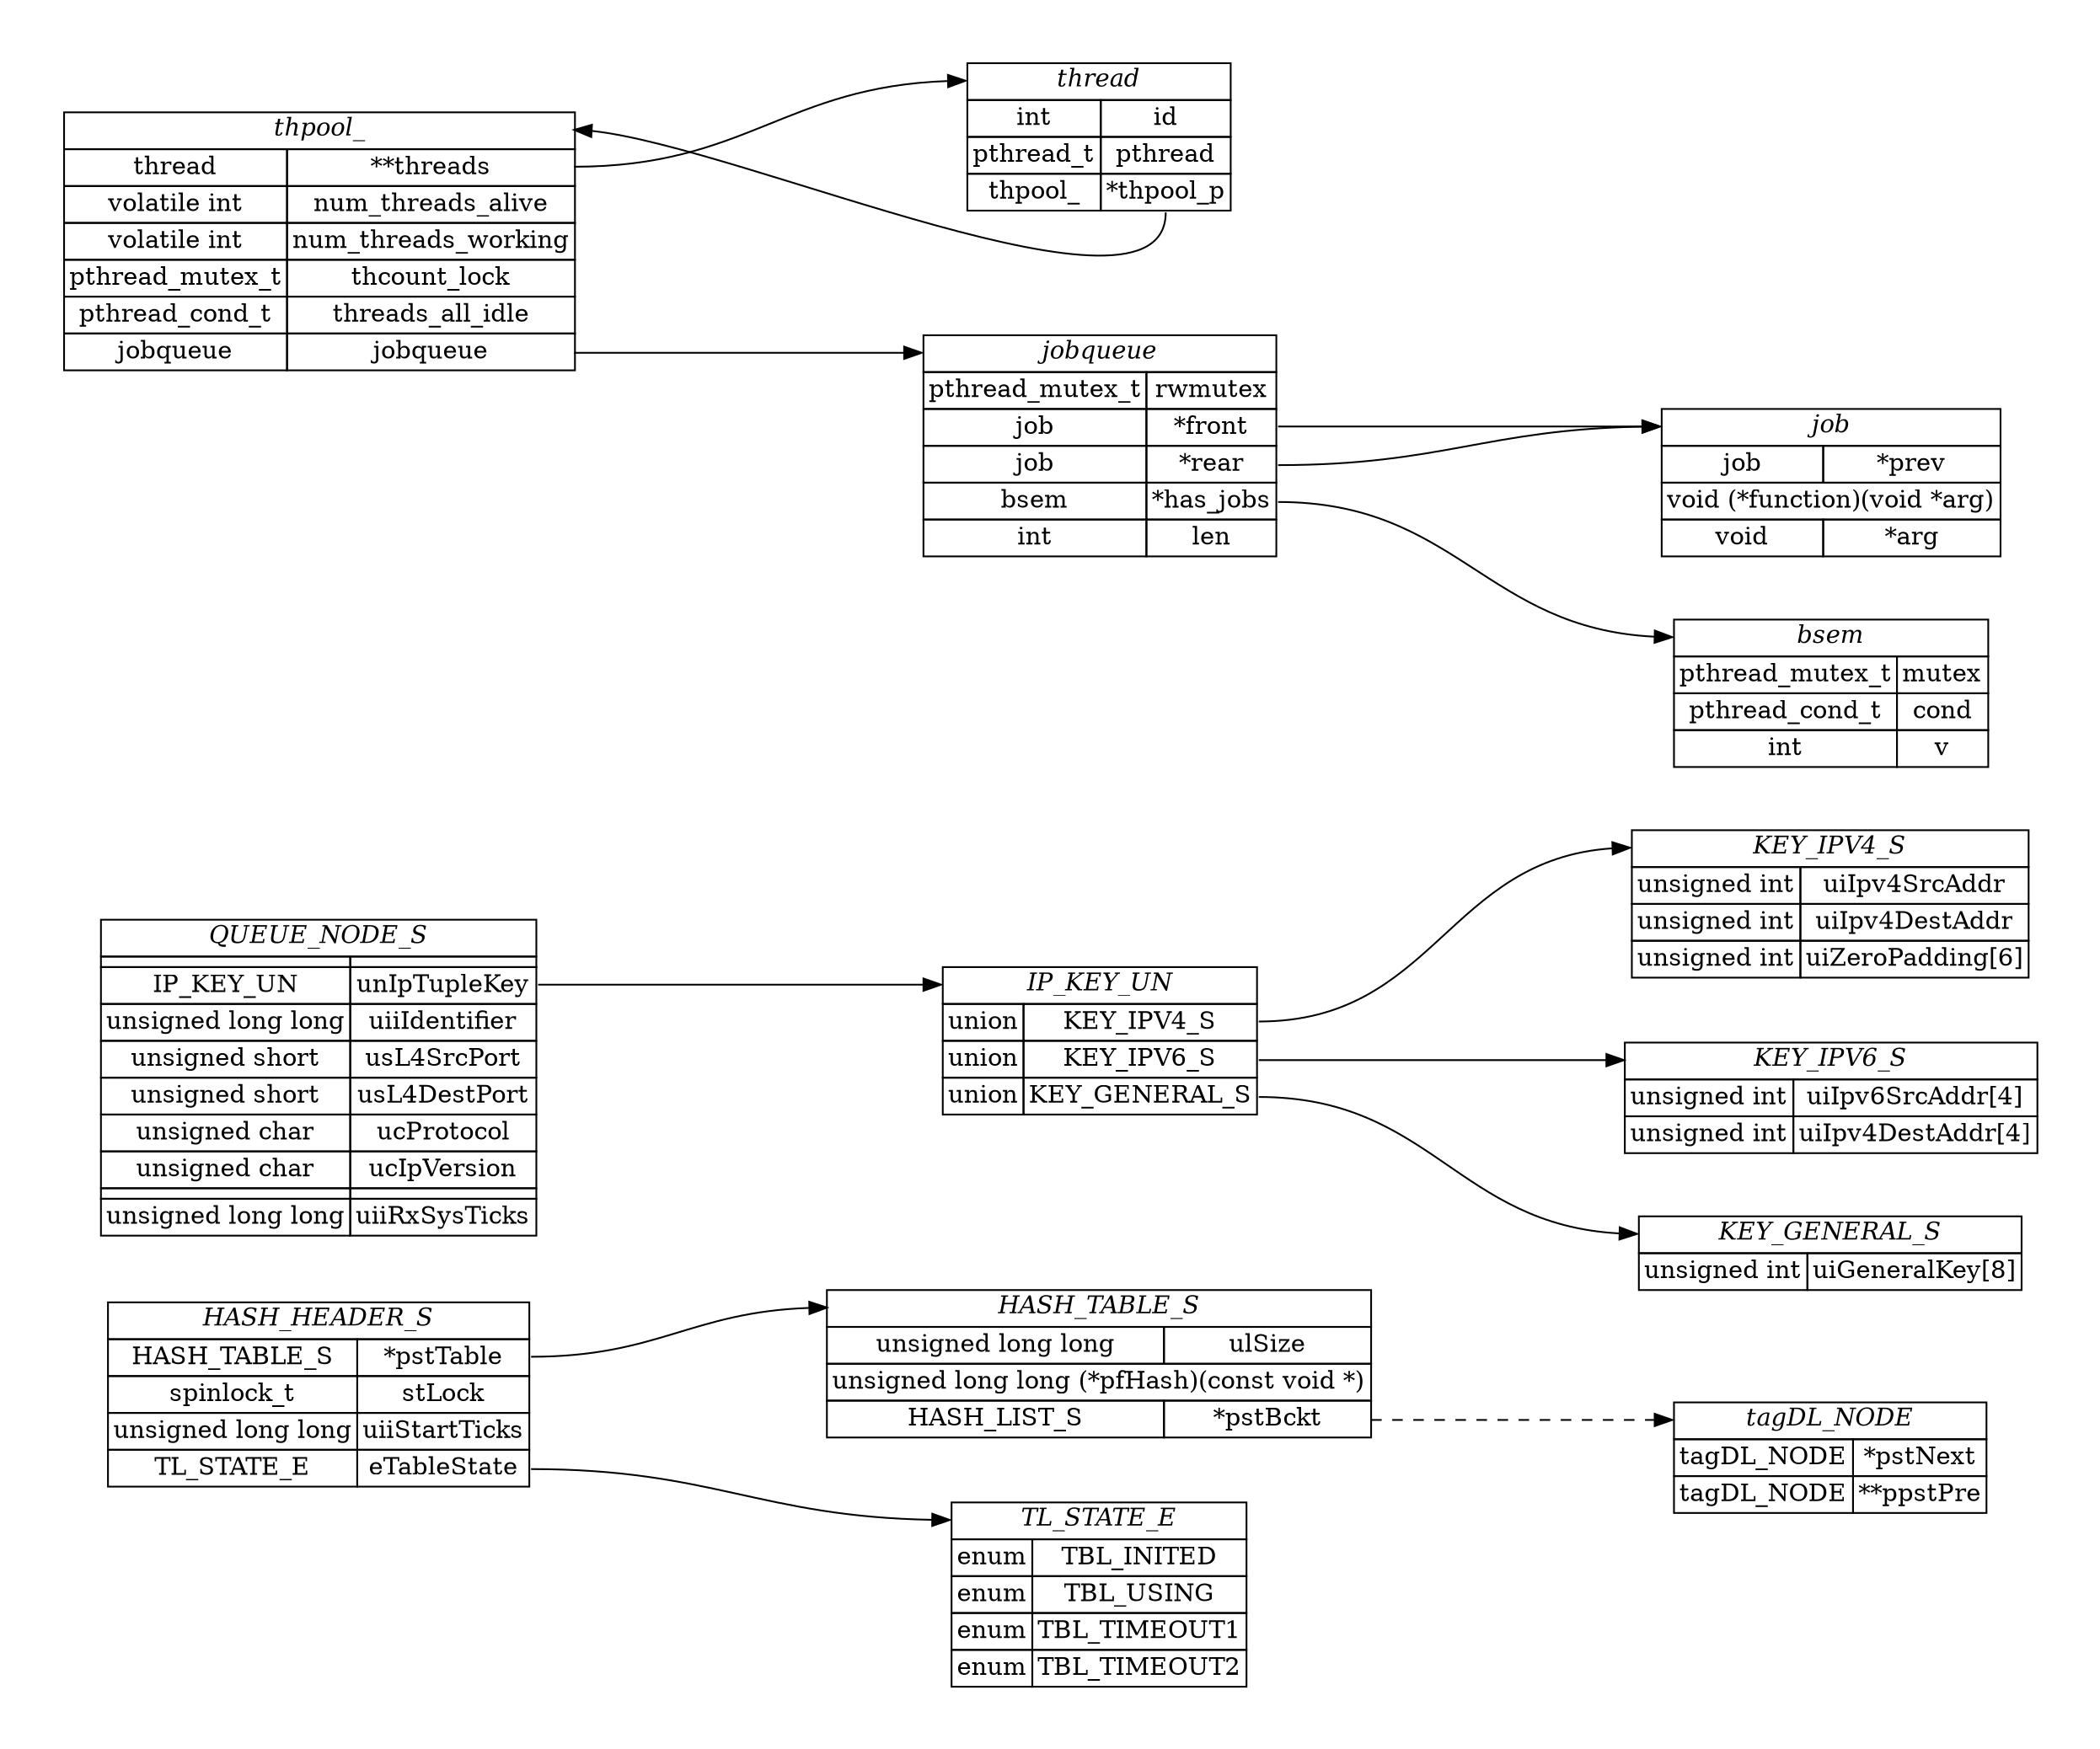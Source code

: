 
digraph {
    graph [pad="0.5", nodesep="0.5", ranksep="2", dpi=300];
    node [shape=plain]
    rankdir=LR;
    tagDL_NODE [label=<
        <table border="0" cellborder="1" cellspacing="0">
        <tr><td colspan="2" port="head"><i>tagDL_NODE</i></td></tr>
    <tr><td>tagDL_NODE</td><td port="_pstNext">*pstNext</td></tr>
    <tr><td>tagDL_NODE</td><td port="__ppstPre">**ppstPre</td></tr>
    </table>>];
    HASH_TABLE_S [label=<
        <table border="0" cellborder="1" cellspacing="0">
        <tr><td colspan="2" port="head"><i>HASH_TABLE_S</i></td></tr>
    <tr><td>unsigned long long</td><td port="ulSize">ulSize</td></tr>
    <tr><td colspan="2" port="pfHash">unsigned long long (*pfHash)(const void *)</td></tr>
    <tr><td>HASH_LIST_S</td><td port="_pstBckt">*pstBckt</td></tr>
    </table>>];
    HASH_HEADER_S [label=<
        <table border="0" cellborder="1" cellspacing="0">
        <tr><td colspan="2" port="head"><i>HASH_HEADER_S</i></td></tr>
    <tr><td>HASH_TABLE_S</td><td port="_pstTable">*pstTable</td></tr>
    <tr><td>spinlock_t</td><td port="stLock">stLock</td></tr>
    <tr><td>unsigned long long</td><td port="uiiStartTicks">uiiStartTicks</td></tr>
    <tr><td>TL_STATE_E</td><td port="eTableState">eTableState</td></tr>
    </table>>];
    QUEUE_NODE_S [label=<
        <table border="0" cellborder="1" cellspacing="0">
        <tr><td colspan="2" port="head"><i>QUEUE_NODE_S</i></td></tr>
    <tr><td></td><td port=""></td></tr>
    <tr><td>IP_KEY_UN</td><td port="unIpTupleKey">unIpTupleKey</td></tr>
    <tr><td>unsigned long long</td><td port="uiiIdentifier">uiiIdentifier</td></tr>
    <tr><td>unsigned short</td><td port="usL4SrcPort">usL4SrcPort</td></tr>
    <tr><td>unsigned short</td><td port="usL4DestPort">usL4DestPort</td></tr>
    <tr><td>unsigned char</td><td port="ucProtocol">ucProtocol</td></tr>
    <tr><td>unsigned char</td><td port="ucIpVersion">ucIpVersion</td></tr>
    <tr><td></td><td port=""></td></tr>
    <tr><td>unsigned long long</td><td port="uiiRxSysTicks">uiiRxSysTicks</td></tr>
    </table>>];
    IP_KEY_UN [label=<
        <table border="0" cellborder="1" cellspacing="0">
        <tr><td colspan="2" port="head"><i>IP_KEY_UN</i></td></tr>
    <tr><td>union</td><td port="KEY_IPV4_S">KEY_IPV4_S</td></tr>
    <tr><td>union</td><td port="KEY_IPV6_S">KEY_IPV6_S</td></tr>
    <tr><td>union</td><td port="KEY_GENERAL_S">KEY_GENERAL_S</td></tr>
    </table>>];
    KEY_GENERAL_S [label=<
        <table border="0" cellborder="1" cellspacing="0">
        <tr><td colspan="2" port="head"><i>KEY_GENERAL_S</i></td></tr>
    <tr><td>unsigned int</td><td port="uiGeneralKey_8_">uiGeneralKey[8]</td></tr>
    </table>>];
    KEY_IPV6_S [label=<
        <table border="0" cellborder="1" cellspacing="0">
        <tr><td colspan="2" port="head"><i>KEY_IPV6_S</i></td></tr>
    <tr><td>unsigned int</td><td port="uiIpv6SrcAddr_4_">uiIpv6SrcAddr[4]</td></tr>
    <tr><td>unsigned int</td><td port="uiIpv4DestAddr_4_">uiIpv4DestAddr[4]</td></tr>
    </table>>];
    KEY_IPV4_S [label=<
        <table border="0" cellborder="1" cellspacing="0">
        <tr><td colspan="2" port="head"><i>KEY_IPV4_S</i></td></tr>
    <tr><td>unsigned int</td><td port="uiIpv4SrcAddr">uiIpv4SrcAddr</td></tr>
    <tr><td>unsigned int</td><td port="uiIpv4DestAddr">uiIpv4DestAddr</td></tr>
    <tr><td>unsigned int</td><td port="uiZeroPadding_6_">uiZeroPadding[6]</td></tr>
    </table>>];
    TL_STATE_E [label=<
        <table border="0" cellborder="1" cellspacing="0">
        <tr><td colspan="2" port="head"><i>TL_STATE_E</i></td></tr>
    <tr><td>enum</td><td port="TBL_INITED">TBL_INITED</td></tr>
    <tr><td>enum</td><td port="TBL_USING">TBL_USING</td></tr>
    <tr><td>enum</td><td port="TBL_TIMEOUT1">TBL_TIMEOUT1</td></tr>
    <tr><td>enum</td><td port="TBL_TIMEOUT2">TBL_TIMEOUT2</td></tr>
    </table>>];
    thpool_ [label=<
        <table border="0" cellborder="1" cellspacing="0">
        <tr><td colspan="2" port="head"><i>thpool_</i></td></tr>
    <tr><td>thread</td><td port="__threads">**threads</td></tr>
    <tr><td>volatile int</td><td port="num_threads_alive">num_threads_alive</td></tr>
    <tr><td>volatile int</td><td port="num_threads_working">num_threads_working</td></tr>
    <tr><td>pthread_mutex_t</td><td port="thcount_lock">thcount_lock</td></tr>
    <tr><td>pthread_cond_t</td><td port="threads_all_idle">threads_all_idle</td></tr>
    <tr><td>jobqueue</td><td port="jobqueue">jobqueue</td></tr>
    </table>>];
    thread [label=<
        <table border="0" cellborder="1" cellspacing="0">
        <tr><td colspan="2" port="head"><i>thread</i></td></tr>
    <tr><td>int</td><td port="id">id</td></tr>
    <tr><td>pthread_t</td><td port="pthread">pthread</td></tr>
    <tr><td>thpool_</td><td port="_thpool_p">*thpool_p</td></tr>
    </table>>];
    jobqueue [label=<
        <table border="0" cellborder="1" cellspacing="0">
        <tr><td colspan="2" port="head"><i>jobqueue</i></td></tr>
    <tr><td>pthread_mutex_t</td><td port="rwmutex">rwmutex</td></tr>
    <tr><td>job</td><td port="_front">*front</td></tr>
    <tr><td>job</td><td port="_rear">*rear</td></tr>
    <tr><td>bsem</td><td port="_has_jobs">*has_jobs</td></tr>
    <tr><td>int</td><td port="len">len</td></tr>
    </table>>];
    job [label=<
        <table border="0" cellborder="1" cellspacing="0">
        <tr><td colspan="2" port="head"><i>job</i></td></tr>
    <tr><td>job</td><td port="_prev">*prev</td></tr>
    <tr><td colspan="2" port="function">void (*function)(void *arg)</td></tr>
    <tr><td>void</td><td port="_arg">*arg</td></tr>
    </table>>];
    bsem [label=<
        <table border="0" cellborder="1" cellspacing="0">
        <tr><td colspan="2" port="head"><i>bsem</i></td></tr>
    <tr><td>pthread_mutex_t</td><td port="mutex">mutex</td></tr>
    <tr><td>pthread_cond_t</td><td port="cond">cond</td></tr>
    <tr><td>int</td><td port="v">v</td></tr>
    </table>>];
    tagDL_NODE:_pstNext->tagDL_NODE:head [style="invis"]
    tagDL_NODE:__ppstPre->tagDL_NODE:head [style="invis"]
    HASH_TABLE_S:_pstBckt->tagDL_NODE:head [style="dashed"]
    HASH_HEADER_S:_pstTable->HASH_TABLE_S:head [style="solid"]
    HASH_HEADER_S:eTableState->TL_STATE_E:head [style="solid"]
    QUEUE_NODE_S:unIpTupleKey->IP_KEY_UN:head [style="solid"]
    IP_KEY_UN:KEY_IPV4_S->KEY_IPV4_S:head
    IP_KEY_UN:KEY_IPV6_S->KEY_IPV6_S:head
    IP_KEY_UN:KEY_GENERAL_S->KEY_GENERAL_S:head
    thpool_:__threads->thread:head [style="solid"]
    thpool_:jobqueue->jobqueue:head [style="solid"]
    thread:_thpool_p->thpool_:head [style="solid"]
    jobqueue:_front->job:head [style="solid"]
    jobqueue:_rear->job:head [style="solid"]
    jobqueue:_has_jobs->bsem:head [style="solid"]
    job:_prev->job:head [style="invis"]
}
